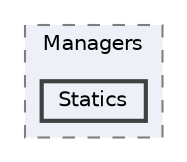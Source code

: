 digraph "Bloberts/Scripts/Managers/Statics"
{
 // LATEX_PDF_SIZE
  bgcolor="transparent";
  edge [fontname=Helvetica,fontsize=10,labelfontname=Helvetica,labelfontsize=10];
  node [fontname=Helvetica,fontsize=10,shape=box,height=0.2,width=0.4];
  compound=true
  subgraph clusterdir_dd843503fd9be39346dbe7b190f00aca {
    graph [ bgcolor="#edf0f7", pencolor="grey50", label="Managers", fontname=Helvetica,fontsize=10 style="filled,dashed", URL="dir_dd843503fd9be39346dbe7b190f00aca.html",tooltip=""]
  dir_ecd460bda7652de2559d42270b900771 [label="Statics", fillcolor="#edf0f7", color="grey25", style="filled,bold", URL="dir_ecd460bda7652de2559d42270b900771.html",tooltip=""];
  }
}
